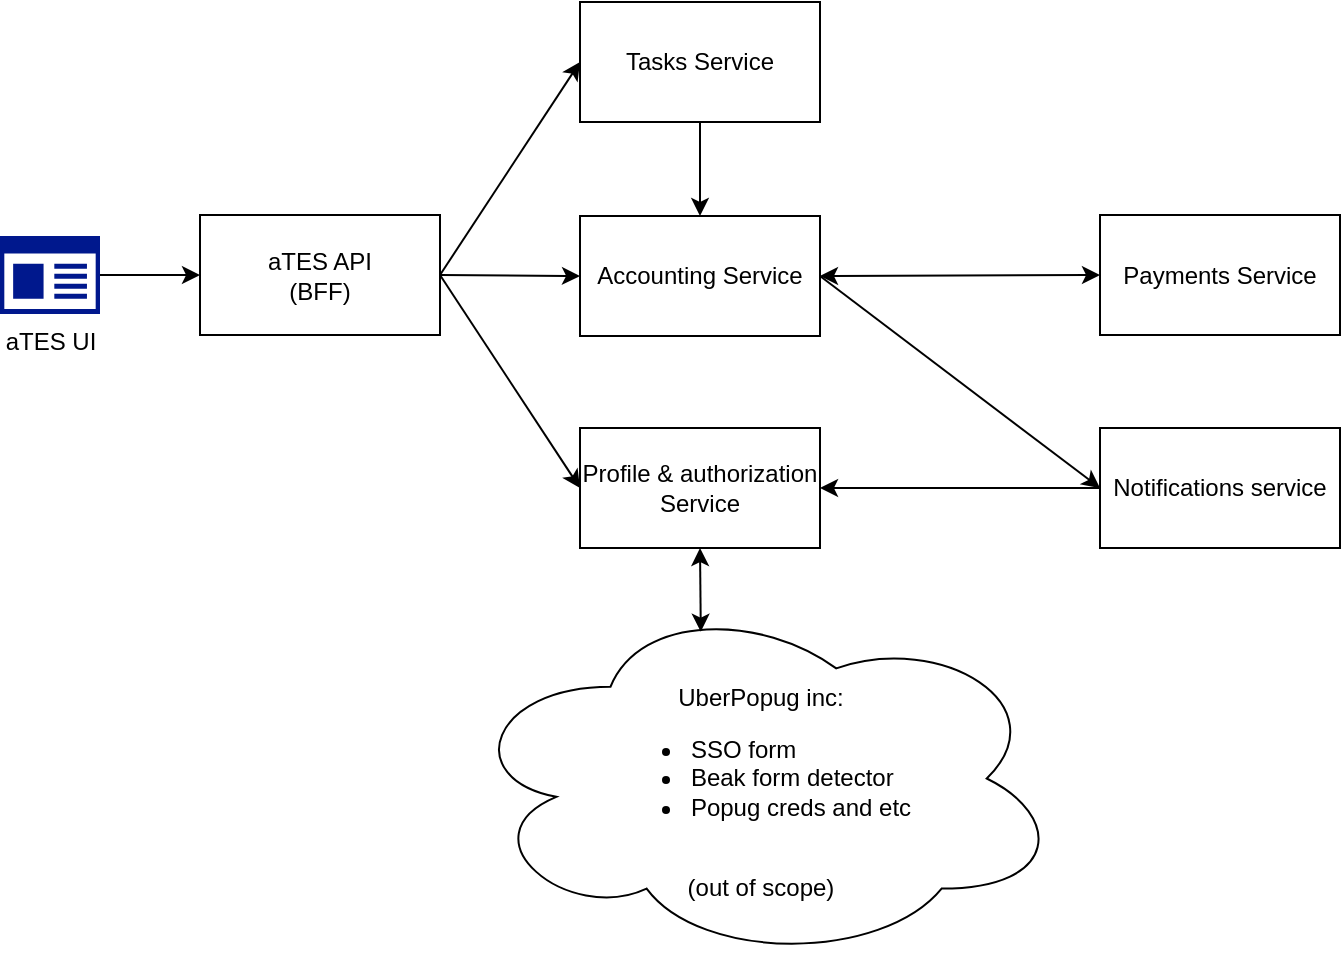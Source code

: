 <mxfile version="15.5.4" type="github">
  <diagram id="PKJcpfp9fHlz8DO3ZgGk" name="Page-1">
    <mxGraphModel dx="1058" dy="1796" grid="1" gridSize="10" guides="1" tooltips="1" connect="1" arrows="1" fold="1" page="1" pageScale="1" pageWidth="827" pageHeight="1169" math="0" shadow="0">
      <root>
        <mxCell id="0" />
        <mxCell id="1" parent="0" />
        <mxCell id="3Mw3wMPNelG5Jn2YJyQV-1" value="Profile &amp;amp; authorization Service" style="rounded=0;whiteSpace=wrap;html=1;" parent="1" vertex="1">
          <mxGeometry x="369" y="-837" width="120" height="60" as="geometry" />
        </mxCell>
        <mxCell id="3Mw3wMPNelG5Jn2YJyQV-93" value="" style="endArrow=classic;startArrow=classic;html=1;entryX=0;entryY=0.5;entryDx=0;entryDy=0;exitX=1;exitY=0.5;exitDx=0;exitDy=0;" parent="1" source="3Mw3wMPNelG5Jn2YJyQV-60" target="32Tapo_GccJvilDsEZV3-38" edge="1">
          <mxGeometry width="50" height="50" relative="1" as="geometry">
            <mxPoint x="459" y="-669.5" as="sourcePoint" />
            <mxPoint x="699" y="-153.5" as="targetPoint" />
          </mxGeometry>
        </mxCell>
        <mxCell id="32Tapo_GccJvilDsEZV3-1" style="rounded=0;orthogonalLoop=1;jettySize=auto;html=1;exitX=1;exitY=0.5;exitDx=0;exitDy=0;entryX=0;entryY=0.5;entryDx=0;entryDy=0;" edge="1" parent="1" source="32Tapo_GccJvilDsEZV3-89" target="3Mw3wMPNelG5Jn2YJyQV-1">
          <mxGeometry relative="1" as="geometry">
            <mxPoint x="279" y="-737.5" as="sourcePoint" />
          </mxGeometry>
        </mxCell>
        <mxCell id="32Tapo_GccJvilDsEZV3-38" value="Payments Service" style="rounded=0;whiteSpace=wrap;html=1;align=center;" vertex="1" parent="1">
          <mxGeometry x="629" y="-943.5" width="120" height="60" as="geometry" />
        </mxCell>
        <mxCell id="32Tapo_GccJvilDsEZV3-54" value="aTES UI" style="aspect=fixed;pointerEvents=1;shadow=0;dashed=0;html=1;strokeColor=none;labelPosition=center;verticalLabelPosition=bottom;verticalAlign=top;align=center;fillColor=#00188D;shape=mxgraph.mscae.enterprise.app_generic" vertex="1" parent="1">
          <mxGeometry x="79" y="-933" width="50" height="39" as="geometry" />
        </mxCell>
        <mxCell id="32Tapo_GccJvilDsEZV3-61" style="edgeStyle=none;rounded=0;orthogonalLoop=1;jettySize=auto;html=1;exitX=1;exitY=0.5;exitDx=0;exitDy=0;entryX=0;entryY=0.5;entryDx=0;entryDy=0;exitPerimeter=0;" edge="1" parent="1" source="32Tapo_GccJvilDsEZV3-54" target="32Tapo_GccJvilDsEZV3-89">
          <mxGeometry relative="1" as="geometry">
            <mxPoint x="249" y="-873" as="sourcePoint" />
          </mxGeometry>
        </mxCell>
        <mxCell id="32Tapo_GccJvilDsEZV3-63" style="edgeStyle=none;rounded=0;orthogonalLoop=1;jettySize=auto;html=1;exitX=1;exitY=0.5;exitDx=0;exitDy=0;entryX=0;entryY=0.5;entryDx=0;entryDy=0;" edge="1" parent="1" source="32Tapo_GccJvilDsEZV3-89" target="3Mw3wMPNelG5Jn2YJyQV-60">
          <mxGeometry relative="1" as="geometry">
            <mxPoint x="279" y="-983" as="sourcePoint" />
          </mxGeometry>
        </mxCell>
        <mxCell id="32Tapo_GccJvilDsEZV3-74" style="edgeStyle=none;rounded=0;orthogonalLoop=1;jettySize=auto;html=1;exitX=0.5;exitY=1;exitDx=0;exitDy=0;entryX=0.5;entryY=0;entryDx=0;entryDy=0;" edge="1" parent="1" source="3Mw3wMPNelG5Jn2YJyQV-8" target="3Mw3wMPNelG5Jn2YJyQV-60">
          <mxGeometry relative="1" as="geometry">
            <mxPoint x="469" y="-750" as="targetPoint" />
          </mxGeometry>
        </mxCell>
        <mxCell id="3Mw3wMPNelG5Jn2YJyQV-8" value="&lt;div&gt;Tasks Service&lt;/div&gt;" style="rounded=0;whiteSpace=wrap;html=1;" parent="1" vertex="1">
          <mxGeometry x="369" y="-1050" width="120" height="60" as="geometry" />
        </mxCell>
        <mxCell id="3Mw3wMPNelG5Jn2YJyQV-60" value="Accounting Service" style="rounded=0;whiteSpace=wrap;html=1;" parent="1" vertex="1">
          <mxGeometry x="369" y="-943" width="120" height="60" as="geometry" />
        </mxCell>
        <mxCell id="32Tapo_GccJvilDsEZV3-84" style="edgeStyle=none;rounded=0;orthogonalLoop=1;jettySize=auto;html=1;exitX=0;exitY=0.5;exitDx=0;exitDy=0;entryX=1;entryY=0.5;entryDx=0;entryDy=0;" edge="1" parent="1" source="32Tapo_GccJvilDsEZV3-77" target="3Mw3wMPNelG5Jn2YJyQV-1">
          <mxGeometry relative="1" as="geometry" />
        </mxCell>
        <mxCell id="32Tapo_GccJvilDsEZV3-77" value="Notifications service" style="rounded=0;whiteSpace=wrap;html=1;" vertex="1" parent="1">
          <mxGeometry x="629" y="-837" width="120" height="60" as="geometry" />
        </mxCell>
        <mxCell id="32Tapo_GccJvilDsEZV3-78" value="" style="endArrow=classic;html=1;rounded=0;exitX=1;exitY=0.5;exitDx=0;exitDy=0;entryX=0;entryY=0.5;entryDx=0;entryDy=0;" edge="1" parent="1" source="3Mw3wMPNelG5Jn2YJyQV-60" target="32Tapo_GccJvilDsEZV3-77">
          <mxGeometry width="50" height="50" relative="1" as="geometry">
            <mxPoint x="519" y="-813.5" as="sourcePoint" />
            <mxPoint x="569" y="-863.5" as="targetPoint" />
          </mxGeometry>
        </mxCell>
        <mxCell id="32Tapo_GccJvilDsEZV3-90" style="rounded=0;orthogonalLoop=1;jettySize=auto;html=1;exitX=1;exitY=0.5;exitDx=0;exitDy=0;entryX=0;entryY=0.5;entryDx=0;entryDy=0;" edge="1" parent="1" source="32Tapo_GccJvilDsEZV3-89" target="3Mw3wMPNelG5Jn2YJyQV-8">
          <mxGeometry relative="1" as="geometry" />
        </mxCell>
        <mxCell id="32Tapo_GccJvilDsEZV3-89" value="&lt;div&gt;aTES API&lt;/div&gt;&lt;div&gt;(BFF)&lt;/div&gt;" style="rounded=0;whiteSpace=wrap;html=1;align=center;" vertex="1" parent="1">
          <mxGeometry x="179" y="-943.5" width="120" height="60" as="geometry" />
        </mxCell>
        <mxCell id="32Tapo_GccJvilDsEZV3-92" value="&lt;div&gt;&lt;br&gt;&lt;/div&gt;&lt;div&gt;UberPopug inc:&lt;/div&gt;&lt;div&gt;&lt;ul&gt;&lt;li&gt;&lt;div align=&quot;left&quot;&gt;SSO form&lt;/div&gt;&lt;/li&gt;&lt;li&gt;&lt;div align=&quot;left&quot;&gt;Beak form detector&lt;/div&gt;&lt;/li&gt;&lt;li&gt;Popug creds and etc&lt;br&gt;&lt;div align=&quot;left&quot;&gt;&lt;br&gt;&lt;/div&gt;&lt;/li&gt;&lt;/ul&gt;&lt;/div&gt;(out of scope)" style="ellipse;shape=cloud;whiteSpace=wrap;html=1;align=center;" vertex="1" parent="1">
          <mxGeometry x="309" y="-753.5" width="301" height="183.5" as="geometry" />
        </mxCell>
        <mxCell id="32Tapo_GccJvilDsEZV3-95" value="" style="endArrow=classic;startArrow=classic;html=1;rounded=0;entryX=0.4;entryY=0.1;entryDx=0;entryDy=0;entryPerimeter=0;exitX=0.5;exitY=1;exitDx=0;exitDy=0;" edge="1" parent="1" source="3Mw3wMPNelG5Jn2YJyQV-1" target="32Tapo_GccJvilDsEZV3-92">
          <mxGeometry width="50" height="50" relative="1" as="geometry">
            <mxPoint x="509" y="-873.5" as="sourcePoint" />
            <mxPoint x="559" y="-923.5" as="targetPoint" />
          </mxGeometry>
        </mxCell>
      </root>
    </mxGraphModel>
  </diagram>
</mxfile>
